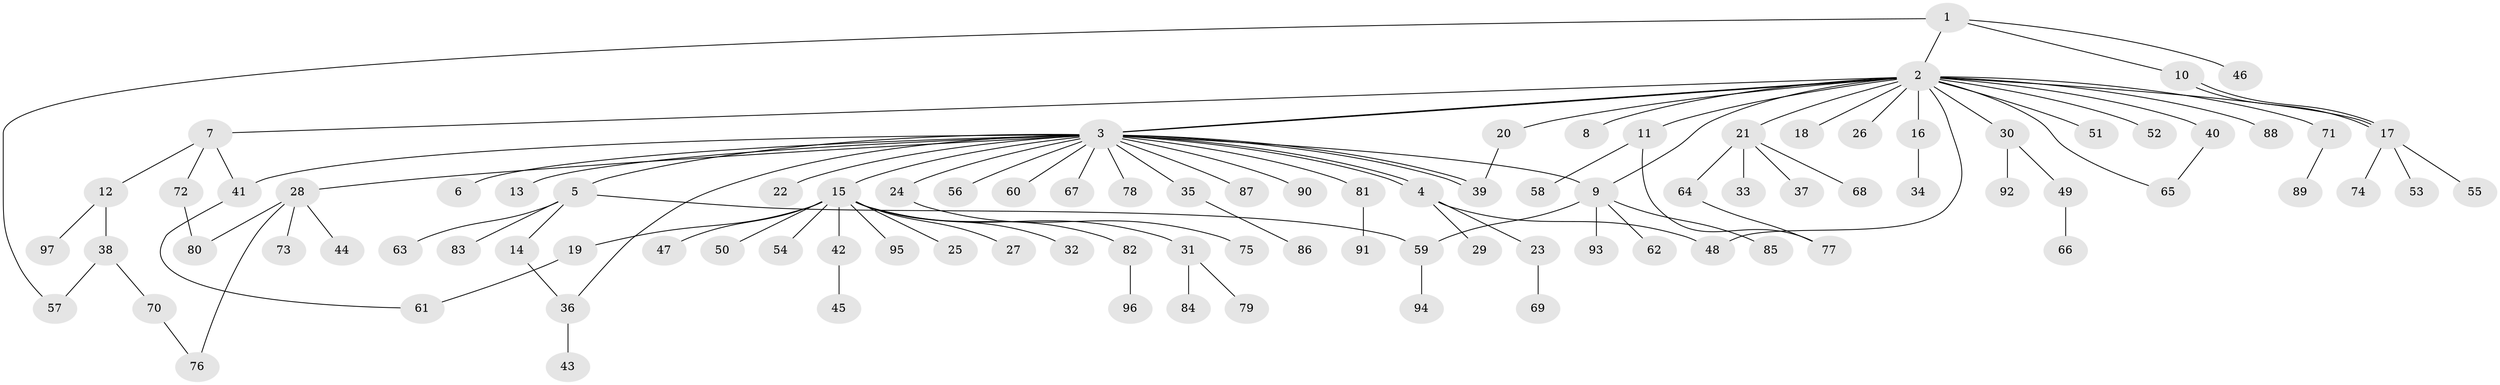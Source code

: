 // Generated by graph-tools (version 1.1) at 2025/35/03/09/25 02:35:46]
// undirected, 97 vertices, 113 edges
graph export_dot {
graph [start="1"]
  node [color=gray90,style=filled];
  1;
  2;
  3;
  4;
  5;
  6;
  7;
  8;
  9;
  10;
  11;
  12;
  13;
  14;
  15;
  16;
  17;
  18;
  19;
  20;
  21;
  22;
  23;
  24;
  25;
  26;
  27;
  28;
  29;
  30;
  31;
  32;
  33;
  34;
  35;
  36;
  37;
  38;
  39;
  40;
  41;
  42;
  43;
  44;
  45;
  46;
  47;
  48;
  49;
  50;
  51;
  52;
  53;
  54;
  55;
  56;
  57;
  58;
  59;
  60;
  61;
  62;
  63;
  64;
  65;
  66;
  67;
  68;
  69;
  70;
  71;
  72;
  73;
  74;
  75;
  76;
  77;
  78;
  79;
  80;
  81;
  82;
  83;
  84;
  85;
  86;
  87;
  88;
  89;
  90;
  91;
  92;
  93;
  94;
  95;
  96;
  97;
  1 -- 2;
  1 -- 10;
  1 -- 46;
  1 -- 57;
  2 -- 3;
  2 -- 3;
  2 -- 7;
  2 -- 8;
  2 -- 9;
  2 -- 11;
  2 -- 16;
  2 -- 17;
  2 -- 18;
  2 -- 20;
  2 -- 21;
  2 -- 26;
  2 -- 30;
  2 -- 40;
  2 -- 48;
  2 -- 51;
  2 -- 52;
  2 -- 65;
  2 -- 71;
  2 -- 88;
  3 -- 4;
  3 -- 4;
  3 -- 5;
  3 -- 6;
  3 -- 9;
  3 -- 13;
  3 -- 15;
  3 -- 22;
  3 -- 24;
  3 -- 28;
  3 -- 35;
  3 -- 36;
  3 -- 39;
  3 -- 39;
  3 -- 41;
  3 -- 56;
  3 -- 60;
  3 -- 67;
  3 -- 78;
  3 -- 81;
  3 -- 87;
  3 -- 90;
  4 -- 23;
  4 -- 29;
  4 -- 48;
  5 -- 14;
  5 -- 59;
  5 -- 63;
  5 -- 83;
  7 -- 12;
  7 -- 41;
  7 -- 72;
  9 -- 59;
  9 -- 62;
  9 -- 85;
  9 -- 93;
  10 -- 17;
  10 -- 17;
  11 -- 58;
  11 -- 77;
  12 -- 38;
  12 -- 97;
  14 -- 36;
  15 -- 19;
  15 -- 25;
  15 -- 27;
  15 -- 31;
  15 -- 32;
  15 -- 42;
  15 -- 47;
  15 -- 50;
  15 -- 54;
  15 -- 82;
  15 -- 95;
  16 -- 34;
  17 -- 53;
  17 -- 55;
  17 -- 74;
  19 -- 61;
  20 -- 39;
  21 -- 33;
  21 -- 37;
  21 -- 64;
  21 -- 68;
  23 -- 69;
  24 -- 75;
  28 -- 44;
  28 -- 73;
  28 -- 76;
  28 -- 80;
  30 -- 49;
  30 -- 92;
  31 -- 79;
  31 -- 84;
  35 -- 86;
  36 -- 43;
  38 -- 57;
  38 -- 70;
  40 -- 65;
  41 -- 61;
  42 -- 45;
  49 -- 66;
  59 -- 94;
  64 -- 77;
  70 -- 76;
  71 -- 89;
  72 -- 80;
  81 -- 91;
  82 -- 96;
}
